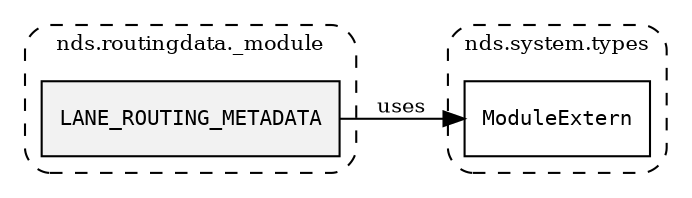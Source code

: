 /**
 * This dot file creates symbol collaboration diagram for LANE_ROUTING_METADATA.
 */
digraph ZSERIO
{
    node [shape=box, fontsize=10];
    rankdir="LR";
    fontsize=10;
    tooltip="LANE_ROUTING_METADATA collaboration diagram";

    subgraph "cluster_nds.routingdata._module"
    {
        style="dashed, rounded";
        label="nds.routingdata._module";
        tooltip="Package nds.routingdata._module";
        href="../../../content/packages/nds.routingdata._module.html#Package-nds-routingdata-_module";
        target="_parent";

        "LANE_ROUTING_METADATA" [style="filled", fillcolor="#0000000D", target="_parent", label=<<font face="monospace"><table align="center" border="0" cellspacing="0" cellpadding="0"><tr><td href="../../../content/packages/nds.routingdata._module.html#Constant-LANE_ROUTING_METADATA" title="Constant defined in nds.routingdata._module">LANE_ROUTING_METADATA</td></tr></table></font>>];
    }

    subgraph "cluster_nds.system.types"
    {
        style="dashed, rounded";
        label="nds.system.types";
        tooltip="Package nds.system.types";
        href="../../../content/packages/nds.system.types.html#Package-nds-system-types";
        target="_parent";

        "ModuleExtern" [target="_parent", label=<<font face="monospace"><table align="center" border="0" cellspacing="0" cellpadding="0"><tr><td href="../../../content/packages/nds.system.types.html#Subtype-ModuleExtern" title="Subtype defined in nds.system.types">ModuleExtern</td></tr></table></font>>];
    }

    "LANE_ROUTING_METADATA" -> "ModuleExtern" [label="uses", fontsize=10];
}
